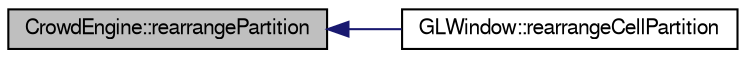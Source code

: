 digraph "CrowdEngine::rearrangePartition"
{
  edge [fontname="FreeSans",fontsize="10",labelfontname="FreeSans",labelfontsize="10"];
  node [fontname="FreeSans",fontsize="10",shape=record];
  rankdir="LR";
  Node1 [label="CrowdEngine::rearrangePartition",height=0.2,width=0.4,color="black", fillcolor="grey75", style="filled" fontcolor="black"];
  Node1 -> Node2 [dir="back",color="midnightblue",fontsize="10",style="solid",fontname="FreeSans"];
  Node2 [label="GLWindow::rearrangeCellPartition",height=0.2,width=0.4,color="black", fillcolor="white", style="filled",URL="$class_g_l_window.html#a03f30901abe2d0ac3fdaccb8e64e876d"];
}

